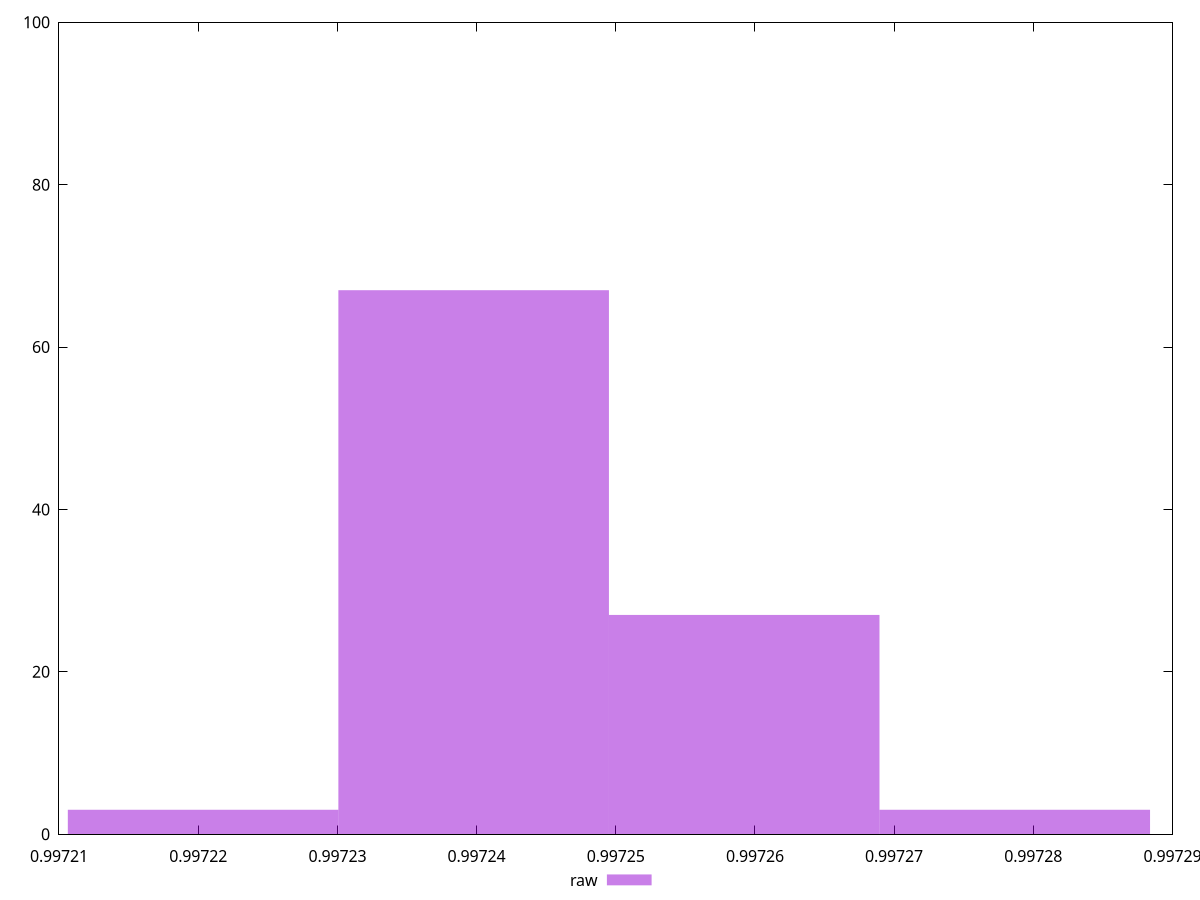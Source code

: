 reset
set terminal svg size 640, 490 enhanced background rgb 'white'
set output "reprap/meta/score/samples/pages+cached+noexternal+nofonts+nosvg+noimg+nocss+nojs/raw/histogram.svg"

$raw <<EOF
0.9972397910849572 67
0.9972592293203643 27
0.9972786675557712 3
0.9972203528495502 3
EOF

set key outside below
set boxwidth 0.00001943823540699291
set yrange [0:100]
set style fill transparent solid 0.5 noborder

plot \
  $raw title "raw" with boxes, \


reset
